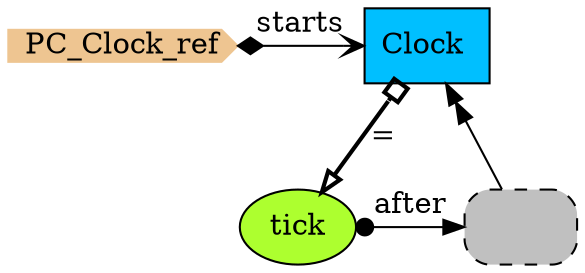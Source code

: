 digraph {
StartN_ [shape = cds,color=burlywood2,style=filled,height=.2,width=.2, label =PC_Clock_ref];
RefClock [shape=rectangle,fillcolor=gray,style="rounded,filled,dashed",label=" "];
tick [shape=ellipse,fillcolor=greenyellow,style = filled,label="tick"];
Clock [shape=box,fillcolor=deepskyblue,style = filled,label="Clock "];

{rank=min;StartN_,Clock}
{rank=same;tick,RefClock}

RefClock->Clock[arrowhead="normalnormal",label=" "];
tick->RefClock[arrowtail=dot,dir=both,label="after"];
StartN_->Clock[arrowhead="open",arrowtail=diamond,dir=both,label="starts"];
Clock->tick[arrowhead="onormal",dir=both,arrowtail=obox,penwidth=2,label="="];
}